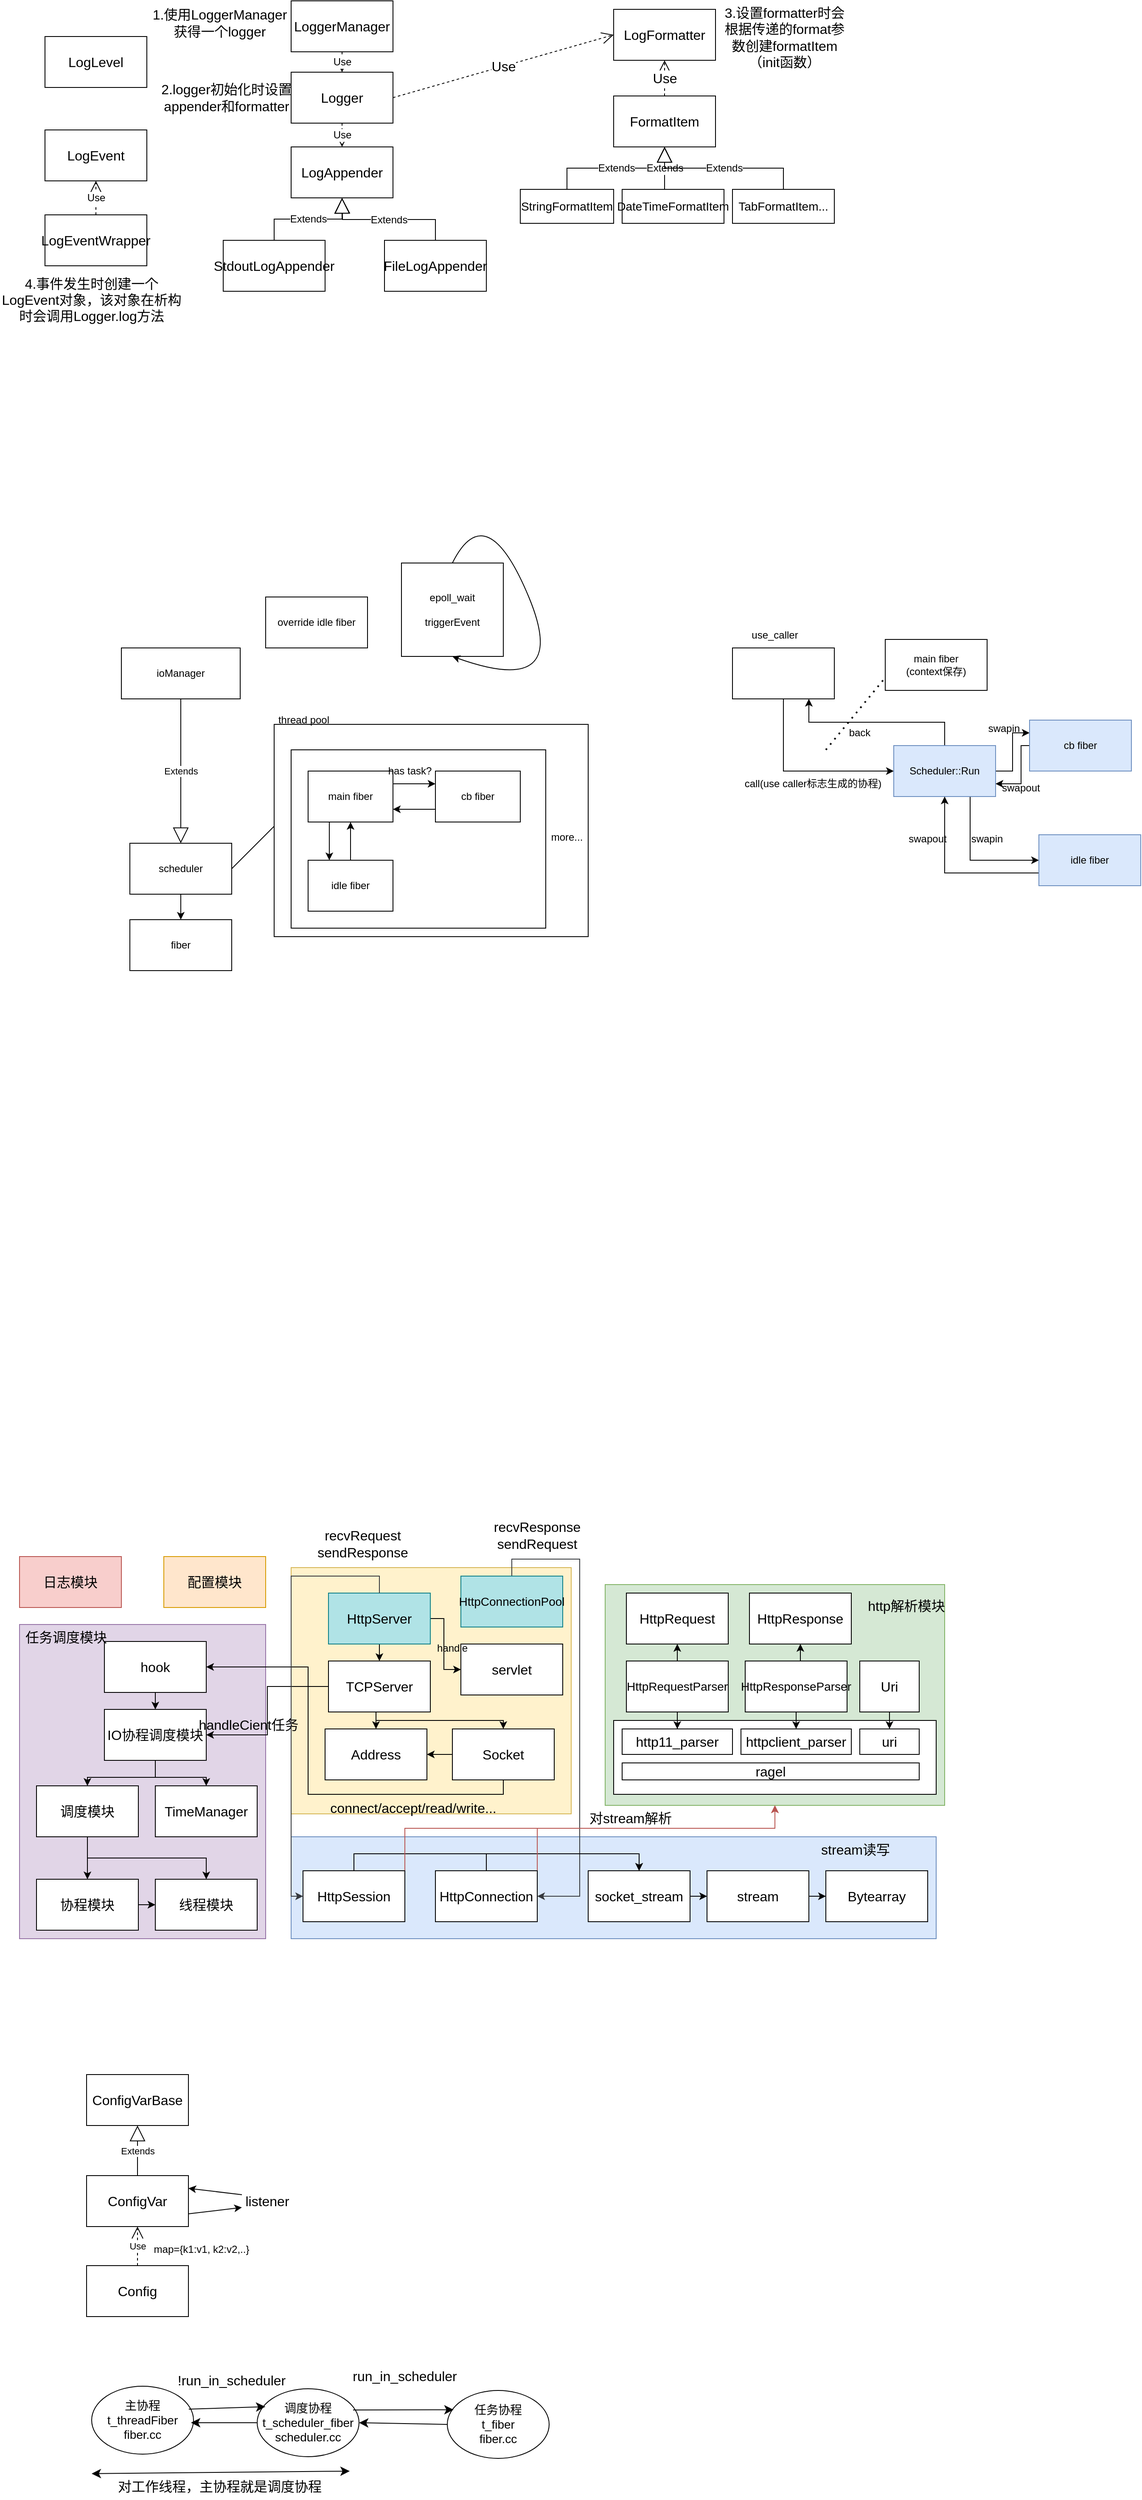 <mxfile version="24.2.2" type="github">
  <diagram name="第 1 页" id="zA73b5mzPIkbRHoxlWGf">
    <mxGraphModel dx="910" dy="540" grid="0" gridSize="10" guides="1" tooltips="1" connect="1" arrows="1" fold="1" page="1" pageScale="1" pageWidth="827" pageHeight="1169" math="0" shadow="0">
      <root>
        <mxCell id="0" />
        <mxCell id="1" parent="0" />
        <mxCell id="irQvSY6BKy0pe55uh85c-87" value="" style="rounded=0;whiteSpace=wrap;html=1;fillColor=#fff2cc;strokeColor=#d6b656;" parent="1" vertex="1">
          <mxGeometry x="360" y="1863" width="330" height="290" as="geometry" />
        </mxCell>
        <mxCell id="irQvSY6BKy0pe55uh85c-75" value="" style="rounded=0;whiteSpace=wrap;html=1;fillColor=#dae8fc;strokeColor=#6c8ebf;" parent="1" vertex="1">
          <mxGeometry x="360" y="2180" width="760" height="120" as="geometry" />
        </mxCell>
        <mxCell id="irQvSY6BKy0pe55uh85c-72" value="" style="rounded=0;whiteSpace=wrap;html=1;fillColor=#d5e8d4;strokeColor=#82b366;" parent="1" vertex="1">
          <mxGeometry x="730" y="1883" width="400" height="260" as="geometry" />
        </mxCell>
        <mxCell id="irQvSY6BKy0pe55uh85c-41" value="" style="rounded=0;whiteSpace=wrap;html=1;" parent="1" vertex="1">
          <mxGeometry x="740" y="2043" width="380" height="87" as="geometry" />
        </mxCell>
        <mxCell id="irQvSY6BKy0pe55uh85c-35" value="" style="rounded=0;whiteSpace=wrap;html=1;fillColor=#e1d5e7;strokeColor=#9673a6;" parent="1" vertex="1">
          <mxGeometry x="40" y="1930" width="290" height="370" as="geometry" />
        </mxCell>
        <mxCell id="esbTOw2XiDLr5rkifYrj-1" value="LogLevel" style="rounded=0;whiteSpace=wrap;html=1;fontSize=16;" parent="1" vertex="1">
          <mxGeometry x="70" y="60" width="120" height="60" as="geometry" />
        </mxCell>
        <mxCell id="esbTOw2XiDLr5rkifYrj-2" value="Logger" style="rounded=0;whiteSpace=wrap;html=1;fontSize=16;" parent="1" vertex="1">
          <mxGeometry x="360" y="102" width="120" height="60" as="geometry" />
        </mxCell>
        <mxCell id="esbTOw2XiDLr5rkifYrj-3" value="LogEvent" style="rounded=0;whiteSpace=wrap;html=1;fontSize=16;" parent="1" vertex="1">
          <mxGeometry x="70" y="170" width="120" height="60" as="geometry" />
        </mxCell>
        <mxCell id="esbTOw2XiDLr5rkifYrj-4" value="LogEventWrapper" style="rounded=0;whiteSpace=wrap;html=1;fontSize=16;" parent="1" vertex="1">
          <mxGeometry x="70" y="270" width="120" height="60" as="geometry" />
        </mxCell>
        <mxCell id="esbTOw2XiDLr5rkifYrj-5" value="LogFormatter" style="rounded=0;whiteSpace=wrap;html=1;fontSize=16;" parent="1" vertex="1">
          <mxGeometry x="740" y="28" width="120" height="60" as="geometry" />
        </mxCell>
        <mxCell id="esbTOw2XiDLr5rkifYrj-6" value="FormatItem" style="rounded=0;whiteSpace=wrap;html=1;fontSize=16;" parent="1" vertex="1">
          <mxGeometry x="740" y="130" width="120" height="60" as="geometry" />
        </mxCell>
        <mxCell id="esbTOw2XiDLr5rkifYrj-7" value="LogAppender" style="rounded=0;whiteSpace=wrap;html=1;fontSize=16;" parent="1" vertex="1">
          <mxGeometry x="360" y="190" width="120" height="60" as="geometry" />
        </mxCell>
        <mxCell id="esbTOw2XiDLr5rkifYrj-8" value="StdoutLogAppender" style="rounded=0;whiteSpace=wrap;html=1;fontSize=16;" parent="1" vertex="1">
          <mxGeometry x="280" y="300" width="120" height="60" as="geometry" />
        </mxCell>
        <mxCell id="esbTOw2XiDLr5rkifYrj-9" value="FileLogAppender" style="rounded=0;whiteSpace=wrap;html=1;fontSize=16;" parent="1" vertex="1">
          <mxGeometry x="470" y="300" width="120" height="60" as="geometry" />
        </mxCell>
        <mxCell id="esbTOw2XiDLr5rkifYrj-11" value="Extends" style="endArrow=block;endSize=16;endFill=0;html=1;rounded=0;entryX=0.5;entryY=1;entryDx=0;entryDy=0;exitX=0.5;exitY=0;exitDx=0;exitDy=0;edgeStyle=orthogonalEdgeStyle;fontSize=12;" parent="1" source="esbTOw2XiDLr5rkifYrj-8" target="esbTOw2XiDLr5rkifYrj-7" edge="1">
          <mxGeometry width="160" relative="1" as="geometry">
            <mxPoint x="300" y="540" as="sourcePoint" />
            <mxPoint x="460" y="540" as="targetPoint" />
          </mxGeometry>
        </mxCell>
        <mxCell id="esbTOw2XiDLr5rkifYrj-13" value="Extends" style="endArrow=block;endSize=16;endFill=0;html=1;rounded=0;exitX=0.5;exitY=0;exitDx=0;exitDy=0;edgeStyle=orthogonalEdgeStyle;fontSize=12;" parent="1" source="esbTOw2XiDLr5rkifYrj-9" edge="1">
          <mxGeometry width="160" relative="1" as="geometry">
            <mxPoint x="370" y="410" as="sourcePoint" />
            <mxPoint x="420" y="250" as="targetPoint" />
          </mxGeometry>
        </mxCell>
        <mxCell id="esbTOw2XiDLr5rkifYrj-14" value="LoggerManager" style="rounded=0;whiteSpace=wrap;html=1;fontSize=16;" parent="1" vertex="1">
          <mxGeometry x="360" y="18" width="120" height="60" as="geometry" />
        </mxCell>
        <mxCell id="esbTOw2XiDLr5rkifYrj-15" value="Use" style="endArrow=open;endSize=12;dashed=1;html=1;rounded=0;entryX=0.5;entryY=0;entryDx=0;entryDy=0;exitX=0.5;exitY=1;exitDx=0;exitDy=0;fontSize=12;" parent="1" source="esbTOw2XiDLr5rkifYrj-14" target="esbTOw2XiDLr5rkifYrj-2" edge="1">
          <mxGeometry width="160" relative="1" as="geometry">
            <mxPoint x="390" y="242" as="sourcePoint" />
            <mxPoint x="550" y="242" as="targetPoint" />
          </mxGeometry>
        </mxCell>
        <mxCell id="esbTOw2XiDLr5rkifYrj-16" value="Use" style="endArrow=open;endSize=12;dashed=1;html=1;rounded=0;entryX=0.5;entryY=1;entryDx=0;entryDy=0;exitX=0.5;exitY=0;exitDx=0;exitDy=0;fontSize=12;" parent="1" source="esbTOw2XiDLr5rkifYrj-4" target="esbTOw2XiDLr5rkifYrj-3" edge="1">
          <mxGeometry width="160" relative="1" as="geometry">
            <mxPoint x="230" y="270" as="sourcePoint" />
            <mxPoint x="230" y="230" as="targetPoint" />
          </mxGeometry>
        </mxCell>
        <mxCell id="esbTOw2XiDLr5rkifYrj-18" value="Use" style="endArrow=open;endSize=12;dashed=1;html=1;rounded=0;entryX=0.5;entryY=1;entryDx=0;entryDy=0;exitX=0.5;exitY=0;exitDx=0;exitDy=0;fontSize=16;" parent="1" source="esbTOw2XiDLr5rkifYrj-6" target="esbTOw2XiDLr5rkifYrj-5" edge="1">
          <mxGeometry width="160" relative="1" as="geometry">
            <mxPoint x="900" y="120" as="sourcePoint" />
            <mxPoint x="1060" y="120" as="targetPoint" />
          </mxGeometry>
        </mxCell>
        <mxCell id="esbTOw2XiDLr5rkifYrj-19" value="StringFormatItem" style="rounded=0;whiteSpace=wrap;html=1;fontSize=14;" parent="1" vertex="1">
          <mxGeometry x="630" y="240" width="110" height="40" as="geometry" />
        </mxCell>
        <mxCell id="esbTOw2XiDLr5rkifYrj-20" value="DateTimeFormatItem" style="rounded=0;whiteSpace=wrap;html=1;fontSize=14;" parent="1" vertex="1">
          <mxGeometry x="750" y="240" width="120" height="40" as="geometry" />
        </mxCell>
        <mxCell id="esbTOw2XiDLr5rkifYrj-21" value="TabFormatItem..." style="rounded=0;whiteSpace=wrap;html=1;fontSize=14;" parent="1" vertex="1">
          <mxGeometry x="880" y="240" width="120" height="40" as="geometry" />
        </mxCell>
        <mxCell id="esbTOw2XiDLr5rkifYrj-22" value="Extends" style="endArrow=block;endSize=16;endFill=0;html=1;rounded=0;entryX=0.5;entryY=1;entryDx=0;entryDy=0;exitX=0.5;exitY=0;exitDx=0;exitDy=0;edgeStyle=orthogonalEdgeStyle;fontSize=12;" parent="1" source="esbTOw2XiDLr5rkifYrj-19" target="esbTOw2XiDLr5rkifYrj-6" edge="1">
          <mxGeometry width="160" relative="1" as="geometry">
            <mxPoint x="710" y="330" as="sourcePoint" />
            <mxPoint x="870" y="330" as="targetPoint" />
          </mxGeometry>
        </mxCell>
        <mxCell id="esbTOw2XiDLr5rkifYrj-23" value="Extends" style="endArrow=block;endSize=16;endFill=0;html=1;rounded=0;entryX=0.5;entryY=1;entryDx=0;entryDy=0;fontSize=12;" parent="1" target="esbTOw2XiDLr5rkifYrj-6" edge="1">
          <mxGeometry width="160" relative="1" as="geometry">
            <mxPoint x="800" y="240" as="sourcePoint" />
            <mxPoint x="870" y="340" as="targetPoint" />
          </mxGeometry>
        </mxCell>
        <mxCell id="esbTOw2XiDLr5rkifYrj-24" value="Extends" style="endArrow=block;endSize=16;endFill=0;html=1;rounded=0;entryX=0.5;entryY=1;entryDx=0;entryDy=0;exitX=0.5;exitY=0;exitDx=0;exitDy=0;edgeStyle=orthogonalEdgeStyle;fontSize=12;" parent="1" source="esbTOw2XiDLr5rkifYrj-21" target="esbTOw2XiDLr5rkifYrj-6" edge="1">
          <mxGeometry width="160" relative="1" as="geometry">
            <mxPoint x="870" y="480" as="sourcePoint" />
            <mxPoint x="960" y="340" as="targetPoint" />
          </mxGeometry>
        </mxCell>
        <mxCell id="esbTOw2XiDLr5rkifYrj-27" value="Use" style="endArrow=open;endSize=12;dashed=1;html=1;rounded=0;exitX=1;exitY=0.5;exitDx=0;exitDy=0;entryX=0;entryY=0.5;entryDx=0;entryDy=0;fontSize=16;" parent="1" source="esbTOw2XiDLr5rkifYrj-2" target="esbTOw2XiDLr5rkifYrj-5" edge="1">
          <mxGeometry width="160" relative="1" as="geometry">
            <mxPoint x="530" y="80" as="sourcePoint" />
            <mxPoint x="690" y="80" as="targetPoint" />
          </mxGeometry>
        </mxCell>
        <mxCell id="esbTOw2XiDLr5rkifYrj-28" value="Use" style="endArrow=open;endSize=12;dashed=1;html=1;rounded=0;exitX=0.5;exitY=1;exitDx=0;exitDy=0;fontSize=12;" parent="1" source="esbTOw2XiDLr5rkifYrj-2" target="esbTOw2XiDLr5rkifYrj-7" edge="1">
          <mxGeometry width="160" relative="1" as="geometry">
            <mxPoint x="500" y="190" as="sourcePoint" />
            <mxPoint x="660" y="190" as="targetPoint" />
          </mxGeometry>
        </mxCell>
        <mxCell id="esbTOw2XiDLr5rkifYrj-29" value="1.使用LoggerManager获得一个logger" style="text;html=1;align=center;verticalAlign=middle;whiteSpace=wrap;rounded=0;fontSize=16;" parent="1" vertex="1">
          <mxGeometry x="190" y="28" width="172" height="32" as="geometry" />
        </mxCell>
        <mxCell id="esbTOw2XiDLr5rkifYrj-30" value="2.logger初始化时设置appender和formatter" style="text;html=1;align=center;verticalAlign=middle;whiteSpace=wrap;rounded=0;fontSize=16;" parent="1" vertex="1">
          <mxGeometry x="198" y="117" width="172" height="30" as="geometry" />
        </mxCell>
        <mxCell id="esbTOw2XiDLr5rkifYrj-31" value="3.设置formatter时会根据传递的format参数创建formatItem（init函数）" style="text;html=1;align=center;verticalAlign=middle;whiteSpace=wrap;rounded=0;fontSize=16;" parent="1" vertex="1">
          <mxGeometry x="868" y="46" width="147" height="30" as="geometry" />
        </mxCell>
        <mxCell id="esbTOw2XiDLr5rkifYrj-32" value="4.事件发生时创建一个LogEvent对象，该对象在析构时会调用Logger.log方法" style="text;html=1;align=center;verticalAlign=middle;whiteSpace=wrap;rounded=0;fontSize=16;" parent="1" vertex="1">
          <mxGeometry x="17" y="355" width="216" height="30" as="geometry" />
        </mxCell>
        <mxCell id="1GDPATR4PfV0PG4cupTq-1" value="fiber" style="rounded=0;whiteSpace=wrap;html=1;" parent="1" vertex="1">
          <mxGeometry x="170" y="1100" width="120" height="60" as="geometry" />
        </mxCell>
        <mxCell id="1GDPATR4PfV0PG4cupTq-4" style="edgeStyle=orthogonalEdgeStyle;rounded=0;orthogonalLoop=1;jettySize=auto;html=1;exitX=0.5;exitY=1;exitDx=0;exitDy=0;entryX=0.5;entryY=0;entryDx=0;entryDy=0;" parent="1" source="1GDPATR4PfV0PG4cupTq-2" target="1GDPATR4PfV0PG4cupTq-1" edge="1">
          <mxGeometry relative="1" as="geometry" />
        </mxCell>
        <mxCell id="1GDPATR4PfV0PG4cupTq-2" value="scheduler" style="rounded=0;whiteSpace=wrap;html=1;" parent="1" vertex="1">
          <mxGeometry x="170" y="1010" width="120" height="60" as="geometry" />
        </mxCell>
        <mxCell id="1GDPATR4PfV0PG4cupTq-3" value="" style="endArrow=none;html=1;rounded=0;" parent="1" edge="1">
          <mxGeometry width="50" height="50" relative="1" as="geometry">
            <mxPoint x="290" y="1040" as="sourcePoint" />
            <mxPoint x="340" y="990" as="targetPoint" />
          </mxGeometry>
        </mxCell>
        <mxCell id="1GDPATR4PfV0PG4cupTq-5" value="" style="rounded=0;whiteSpace=wrap;html=1;" parent="1" vertex="1">
          <mxGeometry x="340" y="870" width="370" height="250" as="geometry" />
        </mxCell>
        <mxCell id="1GDPATR4PfV0PG4cupTq-6" value="" style="rounded=0;whiteSpace=wrap;html=1;" parent="1" vertex="1">
          <mxGeometry x="360" y="900" width="300" height="210" as="geometry" />
        </mxCell>
        <mxCell id="1GDPATR4PfV0PG4cupTq-7" value="more..." style="text;html=1;align=center;verticalAlign=middle;whiteSpace=wrap;rounded=0;" parent="1" vertex="1">
          <mxGeometry x="655" y="987.5" width="60" height="30" as="geometry" />
        </mxCell>
        <mxCell id="1GDPATR4PfV0PG4cupTq-8" value="thread pool" style="text;html=1;align=center;verticalAlign=middle;whiteSpace=wrap;rounded=0;" parent="1" vertex="1">
          <mxGeometry x="330" y="850" width="90" height="30" as="geometry" />
        </mxCell>
        <mxCell id="1GDPATR4PfV0PG4cupTq-12" style="edgeStyle=orthogonalEdgeStyle;rounded=0;orthogonalLoop=1;jettySize=auto;html=1;exitX=1;exitY=0.25;exitDx=0;exitDy=0;entryX=0;entryY=0.25;entryDx=0;entryDy=0;" parent="1" source="1GDPATR4PfV0PG4cupTq-9" target="1GDPATR4PfV0PG4cupTq-11" edge="1">
          <mxGeometry relative="1" as="geometry" />
        </mxCell>
        <mxCell id="1GDPATR4PfV0PG4cupTq-14" style="edgeStyle=orthogonalEdgeStyle;rounded=0;orthogonalLoop=1;jettySize=auto;html=1;exitX=0.25;exitY=1;exitDx=0;exitDy=0;entryX=0.25;entryY=0;entryDx=0;entryDy=0;" parent="1" source="1GDPATR4PfV0PG4cupTq-9" target="1GDPATR4PfV0PG4cupTq-10" edge="1">
          <mxGeometry relative="1" as="geometry" />
        </mxCell>
        <mxCell id="1GDPATR4PfV0PG4cupTq-9" value="main fiber" style="rounded=0;whiteSpace=wrap;html=1;" parent="1" vertex="1">
          <mxGeometry x="380" y="925" width="100" height="60" as="geometry" />
        </mxCell>
        <mxCell id="1GDPATR4PfV0PG4cupTq-15" style="edgeStyle=orthogonalEdgeStyle;rounded=0;orthogonalLoop=1;jettySize=auto;html=1;exitX=0.5;exitY=0;exitDx=0;exitDy=0;entryX=0.5;entryY=1;entryDx=0;entryDy=0;" parent="1" source="1GDPATR4PfV0PG4cupTq-10" target="1GDPATR4PfV0PG4cupTq-9" edge="1">
          <mxGeometry relative="1" as="geometry" />
        </mxCell>
        <mxCell id="1GDPATR4PfV0PG4cupTq-10" value="idle fiber" style="rounded=0;whiteSpace=wrap;html=1;" parent="1" vertex="1">
          <mxGeometry x="380" y="1030" width="100" height="60" as="geometry" />
        </mxCell>
        <mxCell id="1GDPATR4PfV0PG4cupTq-13" style="edgeStyle=orthogonalEdgeStyle;rounded=0;orthogonalLoop=1;jettySize=auto;html=1;exitX=0;exitY=0.75;exitDx=0;exitDy=0;entryX=1;entryY=0.75;entryDx=0;entryDy=0;" parent="1" source="1GDPATR4PfV0PG4cupTq-11" target="1GDPATR4PfV0PG4cupTq-9" edge="1">
          <mxGeometry relative="1" as="geometry" />
        </mxCell>
        <mxCell id="1GDPATR4PfV0PG4cupTq-11" value="cb fiber" style="rounded=0;whiteSpace=wrap;html=1;" parent="1" vertex="1">
          <mxGeometry x="530" y="925" width="100" height="60" as="geometry" />
        </mxCell>
        <mxCell id="1GDPATR4PfV0PG4cupTq-16" value="has task?" style="text;html=1;align=center;verticalAlign=middle;whiteSpace=wrap;rounded=0;" parent="1" vertex="1">
          <mxGeometry x="470" y="910" width="60" height="30" as="geometry" />
        </mxCell>
        <mxCell id="1GDPATR4PfV0PG4cupTq-17" value="override idle fiber" style="rounded=0;whiteSpace=wrap;html=1;" parent="1" vertex="1">
          <mxGeometry x="330" y="720" width="120" height="60" as="geometry" />
        </mxCell>
        <mxCell id="1GDPATR4PfV0PG4cupTq-18" value="ioManager" style="rounded=0;whiteSpace=wrap;html=1;" parent="1" vertex="1">
          <mxGeometry x="160" y="780" width="140" height="60" as="geometry" />
        </mxCell>
        <mxCell id="1GDPATR4PfV0PG4cupTq-19" value="Extends" style="endArrow=block;endSize=16;endFill=0;html=1;rounded=0;entryX=0.5;entryY=0;entryDx=0;entryDy=0;exitX=0.5;exitY=1;exitDx=0;exitDy=0;" parent="1" source="1GDPATR4PfV0PG4cupTq-18" target="1GDPATR4PfV0PG4cupTq-2" edge="1">
          <mxGeometry width="160" relative="1" as="geometry">
            <mxPoint x="160" y="920" as="sourcePoint" />
            <mxPoint x="320" y="920" as="targetPoint" />
          </mxGeometry>
        </mxCell>
        <mxCell id="1GDPATR4PfV0PG4cupTq-20" value="epoll_wait&lt;div&gt;&lt;br&gt;&lt;div&gt;triggerEvent&lt;/div&gt;&lt;/div&gt;" style="rounded=0;whiteSpace=wrap;html=1;" parent="1" vertex="1">
          <mxGeometry x="490" y="680" width="120" height="110" as="geometry" />
        </mxCell>
        <mxCell id="1GDPATR4PfV0PG4cupTq-21" value="" style="curved=1;endArrow=classic;html=1;rounded=0;exitX=0.5;exitY=0;exitDx=0;exitDy=0;entryX=0.5;entryY=1;entryDx=0;entryDy=0;" parent="1" source="1GDPATR4PfV0PG4cupTq-20" target="1GDPATR4PfV0PG4cupTq-20" edge="1">
          <mxGeometry width="50" height="50" relative="1" as="geometry">
            <mxPoint x="610" y="660" as="sourcePoint" />
            <mxPoint x="660" y="610" as="targetPoint" />
            <Array as="points">
              <mxPoint x="590" y="600" />
              <mxPoint x="690" y="840" />
            </Array>
          </mxGeometry>
        </mxCell>
        <mxCell id="1GDPATR4PfV0PG4cupTq-32" style="edgeStyle=orthogonalEdgeStyle;rounded=0;orthogonalLoop=1;jettySize=auto;html=1;exitX=0.5;exitY=1;exitDx=0;exitDy=0;entryX=0;entryY=0.5;entryDx=0;entryDy=0;" parent="1" source="1GDPATR4PfV0PG4cupTq-22" target="1GDPATR4PfV0PG4cupTq-25" edge="1">
          <mxGeometry relative="1" as="geometry" />
        </mxCell>
        <mxCell id="1GDPATR4PfV0PG4cupTq-22" value="" style="rounded=0;whiteSpace=wrap;html=1;" parent="1" vertex="1">
          <mxGeometry x="880" y="780" width="120" height="60" as="geometry" />
        </mxCell>
        <mxCell id="1GDPATR4PfV0PG4cupTq-23" value="use_caller" style="text;html=1;align=center;verticalAlign=middle;whiteSpace=wrap;rounded=0;" parent="1" vertex="1">
          <mxGeometry x="900" y="750" width="60" height="30" as="geometry" />
        </mxCell>
        <mxCell id="1GDPATR4PfV0PG4cupTq-33" style="edgeStyle=orthogonalEdgeStyle;rounded=0;orthogonalLoop=1;jettySize=auto;html=1;exitX=0.5;exitY=0;exitDx=0;exitDy=0;entryX=0.75;entryY=1;entryDx=0;entryDy=0;" parent="1" source="1GDPATR4PfV0PG4cupTq-25" target="1GDPATR4PfV0PG4cupTq-22" edge="1">
          <mxGeometry relative="1" as="geometry" />
        </mxCell>
        <mxCell id="1GDPATR4PfV0PG4cupTq-36" style="edgeStyle=orthogonalEdgeStyle;rounded=0;orthogonalLoop=1;jettySize=auto;html=1;exitX=1;exitY=0.5;exitDx=0;exitDy=0;entryX=0;entryY=0.25;entryDx=0;entryDy=0;" parent="1" source="1GDPATR4PfV0PG4cupTq-25" target="1GDPATR4PfV0PG4cupTq-27" edge="1">
          <mxGeometry relative="1" as="geometry" />
        </mxCell>
        <mxCell id="1GDPATR4PfV0PG4cupTq-40" style="edgeStyle=orthogonalEdgeStyle;rounded=0;orthogonalLoop=1;jettySize=auto;html=1;exitX=0.75;exitY=1;exitDx=0;exitDy=0;entryX=0;entryY=0.5;entryDx=0;entryDy=0;" parent="1" source="1GDPATR4PfV0PG4cupTq-25" target="1GDPATR4PfV0PG4cupTq-26" edge="1">
          <mxGeometry relative="1" as="geometry" />
        </mxCell>
        <mxCell id="1GDPATR4PfV0PG4cupTq-25" value="Scheduler::Run" style="rounded=0;whiteSpace=wrap;html=1;fillColor=#dae8fc;strokeColor=#6c8ebf;" parent="1" vertex="1">
          <mxGeometry x="1070" y="895" width="120" height="60" as="geometry" />
        </mxCell>
        <mxCell id="1GDPATR4PfV0PG4cupTq-41" style="edgeStyle=orthogonalEdgeStyle;rounded=0;orthogonalLoop=1;jettySize=auto;html=1;exitX=0;exitY=0.75;exitDx=0;exitDy=0;entryX=0.5;entryY=1;entryDx=0;entryDy=0;" parent="1" source="1GDPATR4PfV0PG4cupTq-26" target="1GDPATR4PfV0PG4cupTq-25" edge="1">
          <mxGeometry relative="1" as="geometry" />
        </mxCell>
        <mxCell id="1GDPATR4PfV0PG4cupTq-26" value="idle fiber" style="rounded=0;whiteSpace=wrap;html=1;fillColor=#dae8fc;strokeColor=#6c8ebf;" parent="1" vertex="1">
          <mxGeometry x="1241" y="1000" width="120" height="60" as="geometry" />
        </mxCell>
        <mxCell id="1GDPATR4PfV0PG4cupTq-37" style="edgeStyle=orthogonalEdgeStyle;rounded=0;orthogonalLoop=1;jettySize=auto;html=1;exitX=0;exitY=0.5;exitDx=0;exitDy=0;entryX=1;entryY=0.75;entryDx=0;entryDy=0;" parent="1" source="1GDPATR4PfV0PG4cupTq-27" target="1GDPATR4PfV0PG4cupTq-25" edge="1">
          <mxGeometry relative="1" as="geometry">
            <Array as="points">
              <mxPoint x="1220" y="895" />
              <mxPoint x="1220" y="940" />
            </Array>
          </mxGeometry>
        </mxCell>
        <mxCell id="1GDPATR4PfV0PG4cupTq-27" value="cb fiber" style="rounded=0;whiteSpace=wrap;html=1;fillColor=#dae8fc;strokeColor=#6c8ebf;" parent="1" vertex="1">
          <mxGeometry x="1230" y="865" width="120" height="60" as="geometry" />
        </mxCell>
        <mxCell id="1GDPATR4PfV0PG4cupTq-34" value="call(use caller标志生成的协程)" style="text;html=1;align=center;verticalAlign=middle;whiteSpace=wrap;rounded=0;" parent="1" vertex="1">
          <mxGeometry x="890" y="925" width="170" height="30" as="geometry" />
        </mxCell>
        <mxCell id="1GDPATR4PfV0PG4cupTq-35" value="back" style="text;html=1;align=center;verticalAlign=middle;whiteSpace=wrap;rounded=0;" parent="1" vertex="1">
          <mxGeometry x="1000" y="865" width="60" height="30" as="geometry" />
        </mxCell>
        <mxCell id="1GDPATR4PfV0PG4cupTq-38" value="swapin" style="text;html=1;align=center;verticalAlign=middle;whiteSpace=wrap;rounded=0;" parent="1" vertex="1">
          <mxGeometry x="1170" y="860" width="60" height="30" as="geometry" />
        </mxCell>
        <mxCell id="1GDPATR4PfV0PG4cupTq-39" value="swapout" style="text;html=1;align=center;verticalAlign=middle;whiteSpace=wrap;rounded=0;" parent="1" vertex="1">
          <mxGeometry x="1190" y="930" width="60" height="30" as="geometry" />
        </mxCell>
        <mxCell id="1GDPATR4PfV0PG4cupTq-42" value="swapin" style="text;html=1;align=center;verticalAlign=middle;whiteSpace=wrap;rounded=0;" parent="1" vertex="1">
          <mxGeometry x="1150" y="990" width="60" height="30" as="geometry" />
        </mxCell>
        <mxCell id="1GDPATR4PfV0PG4cupTq-43" value="swapout" style="text;html=1;align=center;verticalAlign=middle;whiteSpace=wrap;rounded=0;" parent="1" vertex="1">
          <mxGeometry x="1080" y="990" width="60" height="30" as="geometry" />
        </mxCell>
        <mxCell id="1GDPATR4PfV0PG4cupTq-48" value="main fiber&lt;div&gt;(context保存)&lt;/div&gt;" style="rounded=0;whiteSpace=wrap;html=1;" parent="1" vertex="1">
          <mxGeometry x="1060" y="770" width="120" height="60" as="geometry" />
        </mxCell>
        <mxCell id="1GDPATR4PfV0PG4cupTq-49" value="" style="endArrow=none;dashed=1;html=1;dashPattern=1 3;strokeWidth=2;rounded=0;entryX=0;entryY=0.75;entryDx=0;entryDy=0;" parent="1" target="1GDPATR4PfV0PG4cupTq-48" edge="1">
          <mxGeometry width="50" height="50" relative="1" as="geometry">
            <mxPoint x="990" y="900" as="sourcePoint" />
            <mxPoint x="1040" y="850" as="targetPoint" />
          </mxGeometry>
        </mxCell>
        <mxCell id="irQvSY6BKy0pe55uh85c-1" value="日志模块" style="rounded=0;whiteSpace=wrap;html=1;fillColor=#f8cecc;strokeColor=#b85450;fontSize=16;" parent="1" vertex="1">
          <mxGeometry x="40" y="1850" width="120" height="60" as="geometry" />
        </mxCell>
        <mxCell id="irQvSY6BKy0pe55uh85c-2" value="配置模块" style="rounded=0;whiteSpace=wrap;html=1;fillColor=#ffe6cc;strokeColor=#d79b00;fontSize=16;" parent="1" vertex="1">
          <mxGeometry x="210" y="1850" width="120" height="60" as="geometry" />
        </mxCell>
        <mxCell id="irQvSY6BKy0pe55uh85c-3" value="线程模块" style="rounded=0;whiteSpace=wrap;html=1;fontSize=16;" parent="1" vertex="1">
          <mxGeometry x="200" y="2230" width="120" height="60" as="geometry" />
        </mxCell>
        <mxCell id="irQvSY6BKy0pe55uh85c-28" style="edgeStyle=orthogonalEdgeStyle;rounded=0;orthogonalLoop=1;jettySize=auto;html=1;exitX=1;exitY=0.5;exitDx=0;exitDy=0;entryX=0;entryY=0.5;entryDx=0;entryDy=0;" parent="1" source="irQvSY6BKy0pe55uh85c-4" target="irQvSY6BKy0pe55uh85c-3" edge="1">
          <mxGeometry relative="1" as="geometry" />
        </mxCell>
        <mxCell id="irQvSY6BKy0pe55uh85c-4" value="协程模块" style="rounded=0;whiteSpace=wrap;html=1;fontSize=16;" parent="1" vertex="1">
          <mxGeometry x="60" y="2230" width="120" height="60" as="geometry" />
        </mxCell>
        <mxCell id="irQvSY6BKy0pe55uh85c-29" style="edgeStyle=orthogonalEdgeStyle;rounded=0;orthogonalLoop=1;jettySize=auto;html=1;exitX=0.5;exitY=1;exitDx=0;exitDy=0;entryX=0.5;entryY=0;entryDx=0;entryDy=0;" parent="1" source="irQvSY6BKy0pe55uh85c-5" target="irQvSY6BKy0pe55uh85c-4" edge="1">
          <mxGeometry relative="1" as="geometry" />
        </mxCell>
        <mxCell id="irQvSY6BKy0pe55uh85c-31" style="edgeStyle=orthogonalEdgeStyle;rounded=0;orthogonalLoop=1;jettySize=auto;html=1;exitX=0.5;exitY=1;exitDx=0;exitDy=0;entryX=0.5;entryY=0;entryDx=0;entryDy=0;" parent="1" source="irQvSY6BKy0pe55uh85c-5" target="irQvSY6BKy0pe55uh85c-3" edge="1">
          <mxGeometry relative="1" as="geometry" />
        </mxCell>
        <mxCell id="irQvSY6BKy0pe55uh85c-5" value="调度模块" style="rounded=0;whiteSpace=wrap;html=1;fontSize=16;" parent="1" vertex="1">
          <mxGeometry x="60" y="2120" width="120" height="60" as="geometry" />
        </mxCell>
        <mxCell id="irQvSY6BKy0pe55uh85c-32" style="edgeStyle=orthogonalEdgeStyle;rounded=0;orthogonalLoop=1;jettySize=auto;html=1;exitX=0.5;exitY=1;exitDx=0;exitDy=0;entryX=0.5;entryY=0;entryDx=0;entryDy=0;" parent="1" source="irQvSY6BKy0pe55uh85c-6" target="irQvSY6BKy0pe55uh85c-5" edge="1">
          <mxGeometry relative="1" as="geometry" />
        </mxCell>
        <mxCell id="irQvSY6BKy0pe55uh85c-33" style="edgeStyle=orthogonalEdgeStyle;rounded=0;orthogonalLoop=1;jettySize=auto;html=1;exitX=0.5;exitY=1;exitDx=0;exitDy=0;entryX=0.5;entryY=0;entryDx=0;entryDy=0;" parent="1" source="irQvSY6BKy0pe55uh85c-6" target="irQvSY6BKy0pe55uh85c-26" edge="1">
          <mxGeometry relative="1" as="geometry" />
        </mxCell>
        <mxCell id="irQvSY6BKy0pe55uh85c-6" value="IO协程调度模块" style="rounded=0;whiteSpace=wrap;html=1;fontSize=16;" parent="1" vertex="1">
          <mxGeometry x="140" y="2030" width="120" height="60" as="geometry" />
        </mxCell>
        <mxCell id="irQvSY6BKy0pe55uh85c-8" value="Address" style="rounded=0;whiteSpace=wrap;html=1;fontSize=16;" parent="1" vertex="1">
          <mxGeometry x="400" y="2053" width="120" height="60" as="geometry" />
        </mxCell>
        <mxCell id="irQvSY6BKy0pe55uh85c-54" style="edgeStyle=orthogonalEdgeStyle;rounded=0;orthogonalLoop=1;jettySize=auto;html=1;exitX=0;exitY=0.5;exitDx=0;exitDy=0;entryX=1;entryY=0.5;entryDx=0;entryDy=0;" parent="1" source="irQvSY6BKy0pe55uh85c-9" target="irQvSY6BKy0pe55uh85c-8" edge="1">
          <mxGeometry relative="1" as="geometry" />
        </mxCell>
        <mxCell id="irQvSY6BKy0pe55uh85c-59" style="edgeStyle=orthogonalEdgeStyle;rounded=0;orthogonalLoop=1;jettySize=auto;html=1;exitX=0.5;exitY=1;exitDx=0;exitDy=0;entryX=1;entryY=0.5;entryDx=0;entryDy=0;" parent="1" source="irQvSY6BKy0pe55uh85c-9" target="irQvSY6BKy0pe55uh85c-27" edge="1">
          <mxGeometry relative="1" as="geometry">
            <Array as="points">
              <mxPoint x="610" y="2130" />
              <mxPoint x="380" y="2130" />
              <mxPoint x="380" y="1980" />
            </Array>
          </mxGeometry>
        </mxCell>
        <mxCell id="irQvSY6BKy0pe55uh85c-9" value="Socket" style="rounded=0;whiteSpace=wrap;html=1;fontSize=16;" parent="1" vertex="1">
          <mxGeometry x="550" y="2053" width="120" height="60" as="geometry" />
        </mxCell>
        <mxCell id="irQvSY6BKy0pe55uh85c-53" style="edgeStyle=orthogonalEdgeStyle;rounded=0;orthogonalLoop=1;jettySize=auto;html=1;exitX=0.5;exitY=1;exitDx=0;exitDy=0;entryX=0.5;entryY=0;entryDx=0;entryDy=0;" parent="1" source="irQvSY6BKy0pe55uh85c-10" target="irQvSY6BKy0pe55uh85c-9" edge="1">
          <mxGeometry relative="1" as="geometry">
            <Array as="points">
              <mxPoint x="460" y="2033" />
              <mxPoint x="460" y="2043" />
              <mxPoint x="610" y="2043" />
            </Array>
          </mxGeometry>
        </mxCell>
        <mxCell id="irQvSY6BKy0pe55uh85c-62" style="edgeStyle=orthogonalEdgeStyle;rounded=0;orthogonalLoop=1;jettySize=auto;html=1;exitX=0;exitY=0.5;exitDx=0;exitDy=0;entryX=1;entryY=0.5;entryDx=0;entryDy=0;" parent="1" source="irQvSY6BKy0pe55uh85c-10" target="irQvSY6BKy0pe55uh85c-6" edge="1">
          <mxGeometry relative="1" as="geometry" />
        </mxCell>
        <mxCell id="irQvSY6BKy0pe55uh85c-63" style="edgeStyle=orthogonalEdgeStyle;rounded=0;orthogonalLoop=1;jettySize=auto;html=1;exitX=0.5;exitY=1;exitDx=0;exitDy=0;entryX=0.5;entryY=0;entryDx=0;entryDy=0;" parent="1" source="irQvSY6BKy0pe55uh85c-10" target="irQvSY6BKy0pe55uh85c-8" edge="1">
          <mxGeometry relative="1" as="geometry" />
        </mxCell>
        <mxCell id="irQvSY6BKy0pe55uh85c-10" value="TCPServer" style="rounded=0;whiteSpace=wrap;html=1;fontSize=16;" parent="1" vertex="1">
          <mxGeometry x="404" y="1973" width="120" height="60" as="geometry" />
        </mxCell>
        <mxCell id="irQvSY6BKy0pe55uh85c-55" style="edgeStyle=orthogonalEdgeStyle;rounded=0;orthogonalLoop=1;jettySize=auto;html=1;exitX=0.5;exitY=1;exitDx=0;exitDy=0;entryX=0.5;entryY=0;entryDx=0;entryDy=0;" parent="1" source="irQvSY6BKy0pe55uh85c-11" target="irQvSY6BKy0pe55uh85c-10" edge="1">
          <mxGeometry relative="1" as="geometry" />
        </mxCell>
        <mxCell id="irQvSY6BKy0pe55uh85c-80" style="edgeStyle=orthogonalEdgeStyle;rounded=0;orthogonalLoop=1;jettySize=auto;html=1;exitX=1;exitY=0.5;exitDx=0;exitDy=0;entryX=0;entryY=0.5;entryDx=0;entryDy=0;" parent="1" source="irQvSY6BKy0pe55uh85c-11" target="irQvSY6BKy0pe55uh85c-79" edge="1">
          <mxGeometry relative="1" as="geometry">
            <Array as="points">
              <mxPoint x="540" y="1923" />
              <mxPoint x="540" y="1983" />
            </Array>
          </mxGeometry>
        </mxCell>
        <mxCell id="irQvSY6BKy0pe55uh85c-11" value="HttpServer" style="rounded=0;whiteSpace=wrap;html=1;fillColor=#b0e3e6;strokeColor=#0e8088;fontSize=16;" parent="1" vertex="1">
          <mxGeometry x="404" y="1893" width="120" height="60" as="geometry" />
        </mxCell>
        <mxCell id="irQvSY6BKy0pe55uh85c-60" style="edgeStyle=orthogonalEdgeStyle;rounded=0;orthogonalLoop=1;jettySize=auto;html=1;exitX=0.5;exitY=0;exitDx=0;exitDy=0;entryX=0.5;entryY=0;entryDx=0;entryDy=0;" parent="1" source="irQvSY6BKy0pe55uh85c-14" target="irQvSY6BKy0pe55uh85c-21" edge="1">
          <mxGeometry relative="1" as="geometry" />
        </mxCell>
        <mxCell id="irQvSY6BKy0pe55uh85c-92" style="edgeStyle=orthogonalEdgeStyle;rounded=0;orthogonalLoop=1;jettySize=auto;html=1;exitX=1;exitY=0.5;exitDx=0;exitDy=0;entryX=0.5;entryY=1;entryDx=0;entryDy=0;fillColor=#f8cecc;strokeColor=#b85450;" parent="1" source="irQvSY6BKy0pe55uh85c-14" target="irQvSY6BKy0pe55uh85c-72" edge="1">
          <mxGeometry relative="1" as="geometry">
            <Array as="points">
              <mxPoint x="494" y="2170" />
              <mxPoint x="930" y="2170" />
            </Array>
          </mxGeometry>
        </mxCell>
        <mxCell id="irQvSY6BKy0pe55uh85c-14" value="HttpSession" style="rounded=0;whiteSpace=wrap;html=1;fontSize=16;" parent="1" vertex="1">
          <mxGeometry x="374" y="2220" width="120" height="60" as="geometry" />
        </mxCell>
        <mxCell id="irQvSY6BKy0pe55uh85c-95" style="edgeStyle=orthogonalEdgeStyle;rounded=0;orthogonalLoop=1;jettySize=auto;html=1;exitX=0.5;exitY=0;exitDx=0;exitDy=0;entryX=1;entryY=0.5;entryDx=0;entryDy=0;fillColor=#ffff88;strokeColor=#36393d;" parent="1" source="irQvSY6BKy0pe55uh85c-15" target="irQvSY6BKy0pe55uh85c-16" edge="1">
          <mxGeometry relative="1" as="geometry">
            <Array as="points">
              <mxPoint x="620" y="1853" />
              <mxPoint x="700" y="1853" />
              <mxPoint x="700" y="2250" />
            </Array>
          </mxGeometry>
        </mxCell>
        <mxCell id="irQvSY6BKy0pe55uh85c-15" value="HttpConnectionPool" style="rounded=0;whiteSpace=wrap;html=1;fillColor=#b0e3e6;strokeColor=#0e8088;fontSize=14;" parent="1" vertex="1">
          <mxGeometry x="560" y="1873" width="120" height="60" as="geometry" />
        </mxCell>
        <mxCell id="irQvSY6BKy0pe55uh85c-90" style="edgeStyle=orthogonalEdgeStyle;rounded=0;orthogonalLoop=1;jettySize=auto;html=1;exitX=0.5;exitY=0;exitDx=0;exitDy=0;entryX=0.5;entryY=0;entryDx=0;entryDy=0;" parent="1" source="irQvSY6BKy0pe55uh85c-16" target="irQvSY6BKy0pe55uh85c-21" edge="1">
          <mxGeometry relative="1" as="geometry" />
        </mxCell>
        <mxCell id="irQvSY6BKy0pe55uh85c-91" style="edgeStyle=orthogonalEdgeStyle;rounded=0;orthogonalLoop=1;jettySize=auto;html=1;exitX=1;exitY=0.5;exitDx=0;exitDy=0;entryX=0.5;entryY=1;entryDx=0;entryDy=0;fillColor=#f8cecc;strokeColor=#b85450;" parent="1" source="irQvSY6BKy0pe55uh85c-16" target="irQvSY6BKy0pe55uh85c-72" edge="1">
          <mxGeometry relative="1" as="geometry">
            <Array as="points">
              <mxPoint x="650" y="2170" />
              <mxPoint x="930" y="2170" />
            </Array>
          </mxGeometry>
        </mxCell>
        <mxCell id="irQvSY6BKy0pe55uh85c-16" value="HttpConnection" style="rounded=0;whiteSpace=wrap;html=1;fontSize=16;" parent="1" vertex="1">
          <mxGeometry x="530" y="2220" width="120" height="60" as="geometry" />
        </mxCell>
        <mxCell id="irQvSY6BKy0pe55uh85c-42" style="edgeStyle=orthogonalEdgeStyle;rounded=0;orthogonalLoop=1;jettySize=auto;html=1;exitX=0.5;exitY=1;exitDx=0;exitDy=0;" parent="1" source="irQvSY6BKy0pe55uh85c-17" target="irQvSY6BKy0pe55uh85c-39" edge="1">
          <mxGeometry relative="1" as="geometry" />
        </mxCell>
        <mxCell id="irQvSY6BKy0pe55uh85c-49" style="edgeStyle=orthogonalEdgeStyle;rounded=0;orthogonalLoop=1;jettySize=auto;html=1;exitX=0.5;exitY=0;exitDx=0;exitDy=0;entryX=0.5;entryY=1;entryDx=0;entryDy=0;" parent="1" source="irQvSY6BKy0pe55uh85c-17" target="irQvSY6BKy0pe55uh85c-19" edge="1">
          <mxGeometry relative="1" as="geometry" />
        </mxCell>
        <mxCell id="irQvSY6BKy0pe55uh85c-17" value="HttpRequestParser" style="rounded=0;whiteSpace=wrap;html=1;fontSize=14;" parent="1" vertex="1">
          <mxGeometry x="755" y="1973" width="120" height="60" as="geometry" />
        </mxCell>
        <mxCell id="irQvSY6BKy0pe55uh85c-43" style="edgeStyle=orthogonalEdgeStyle;rounded=0;orthogonalLoop=1;jettySize=auto;html=1;exitX=0.5;exitY=1;exitDx=0;exitDy=0;entryX=0.5;entryY=0;entryDx=0;entryDy=0;" parent="1" source="irQvSY6BKy0pe55uh85c-18" target="irQvSY6BKy0pe55uh85c-40" edge="1">
          <mxGeometry relative="1" as="geometry" />
        </mxCell>
        <mxCell id="irQvSY6BKy0pe55uh85c-51" style="edgeStyle=orthogonalEdgeStyle;rounded=0;orthogonalLoop=1;jettySize=auto;html=1;exitX=0.5;exitY=0;exitDx=0;exitDy=0;entryX=0.5;entryY=1;entryDx=0;entryDy=0;" parent="1" source="irQvSY6BKy0pe55uh85c-18" target="irQvSY6BKy0pe55uh85c-20" edge="1">
          <mxGeometry relative="1" as="geometry" />
        </mxCell>
        <mxCell id="irQvSY6BKy0pe55uh85c-18" value="HttpResponseParser" style="rounded=0;whiteSpace=wrap;html=1;fontSize=14;" parent="1" vertex="1">
          <mxGeometry x="895" y="1973" width="120" height="60" as="geometry" />
        </mxCell>
        <mxCell id="irQvSY6BKy0pe55uh85c-19" value="HttpRequest" style="rounded=0;whiteSpace=wrap;html=1;fontSize=16;" parent="1" vertex="1">
          <mxGeometry x="755" y="1893" width="120" height="60" as="geometry" />
        </mxCell>
        <mxCell id="irQvSY6BKy0pe55uh85c-20" value="HttpResponse" style="rounded=0;whiteSpace=wrap;html=1;fontSize=16;" parent="1" vertex="1">
          <mxGeometry x="900" y="1893" width="120" height="60" as="geometry" />
        </mxCell>
        <mxCell id="irQvSY6BKy0pe55uh85c-57" style="edgeStyle=orthogonalEdgeStyle;rounded=0;orthogonalLoop=1;jettySize=auto;html=1;exitX=1;exitY=0.5;exitDx=0;exitDy=0;entryX=0;entryY=0.5;entryDx=0;entryDy=0;" parent="1" source="irQvSY6BKy0pe55uh85c-21" target="irQvSY6BKy0pe55uh85c-22" edge="1">
          <mxGeometry relative="1" as="geometry" />
        </mxCell>
        <mxCell id="irQvSY6BKy0pe55uh85c-21" value="socket_stream" style="rounded=0;whiteSpace=wrap;html=1;fontSize=16;" parent="1" vertex="1">
          <mxGeometry x="710" y="2220" width="120" height="60" as="geometry" />
        </mxCell>
        <mxCell id="irQvSY6BKy0pe55uh85c-56" style="edgeStyle=orthogonalEdgeStyle;rounded=0;orthogonalLoop=1;jettySize=auto;html=1;exitX=1;exitY=0.5;exitDx=0;exitDy=0;" parent="1" source="irQvSY6BKy0pe55uh85c-22" target="irQvSY6BKy0pe55uh85c-23" edge="1">
          <mxGeometry relative="1" as="geometry" />
        </mxCell>
        <mxCell id="irQvSY6BKy0pe55uh85c-22" value="stream" style="rounded=0;whiteSpace=wrap;html=1;fontSize=16;" parent="1" vertex="1">
          <mxGeometry x="850" y="2220" width="120" height="60" as="geometry" />
        </mxCell>
        <mxCell id="irQvSY6BKy0pe55uh85c-23" value="Bytearray" style="rounded=0;whiteSpace=wrap;html=1;fontSize=16;" parent="1" vertex="1">
          <mxGeometry x="990" y="2220" width="120" height="60" as="geometry" />
        </mxCell>
        <mxCell id="irQvSY6BKy0pe55uh85c-26" value="TimeManager" style="rounded=0;whiteSpace=wrap;html=1;fontSize=16;" parent="1" vertex="1">
          <mxGeometry x="200" y="2120" width="120" height="60" as="geometry" />
        </mxCell>
        <mxCell id="irQvSY6BKy0pe55uh85c-34" style="edgeStyle=orthogonalEdgeStyle;rounded=0;orthogonalLoop=1;jettySize=auto;html=1;exitX=0.5;exitY=1;exitDx=0;exitDy=0;entryX=0.5;entryY=0;entryDx=0;entryDy=0;" parent="1" source="irQvSY6BKy0pe55uh85c-27" target="irQvSY6BKy0pe55uh85c-6" edge="1">
          <mxGeometry relative="1" as="geometry" />
        </mxCell>
        <mxCell id="irQvSY6BKy0pe55uh85c-27" value="hook" style="rounded=0;whiteSpace=wrap;html=1;fontSize=16;" parent="1" vertex="1">
          <mxGeometry x="140" y="1950" width="120" height="60" as="geometry" />
        </mxCell>
        <mxCell id="irQvSY6BKy0pe55uh85c-36" value="任务调度模块" style="text;html=1;align=center;verticalAlign=middle;whiteSpace=wrap;rounded=0;fontSize=16;" parent="1" vertex="1">
          <mxGeometry x="40" y="1930" width="110" height="30" as="geometry" />
        </mxCell>
        <mxCell id="irQvSY6BKy0pe55uh85c-37" value="ragel" style="rounded=0;whiteSpace=wrap;html=1;fontSize=16;" parent="1" vertex="1">
          <mxGeometry x="750" y="2093" width="350" height="20" as="geometry" />
        </mxCell>
        <mxCell id="irQvSY6BKy0pe55uh85c-45" style="edgeStyle=orthogonalEdgeStyle;rounded=0;orthogonalLoop=1;jettySize=auto;html=1;exitX=0.5;exitY=1;exitDx=0;exitDy=0;entryX=0.5;entryY=0;entryDx=0;entryDy=0;" parent="1" source="irQvSY6BKy0pe55uh85c-38" target="irQvSY6BKy0pe55uh85c-44" edge="1">
          <mxGeometry relative="1" as="geometry" />
        </mxCell>
        <mxCell id="irQvSY6BKy0pe55uh85c-38" value="Uri" style="rounded=0;whiteSpace=wrap;html=1;fontSize=16;" parent="1" vertex="1">
          <mxGeometry x="1030" y="1973" width="70" height="60" as="geometry" />
        </mxCell>
        <mxCell id="irQvSY6BKy0pe55uh85c-39" value="http11_parser" style="rounded=0;whiteSpace=wrap;html=1;fontSize=16;" parent="1" vertex="1">
          <mxGeometry x="750" y="2053" width="130" height="30" as="geometry" />
        </mxCell>
        <mxCell id="irQvSY6BKy0pe55uh85c-40" value="httpclient_parser" style="rounded=0;whiteSpace=wrap;html=1;fontSize=16;" parent="1" vertex="1">
          <mxGeometry x="890" y="2053" width="130" height="30" as="geometry" />
        </mxCell>
        <mxCell id="irQvSY6BKy0pe55uh85c-44" value="uri" style="rounded=0;whiteSpace=wrap;html=1;fontSize=16;" parent="1" vertex="1">
          <mxGeometry x="1030" y="2053" width="70" height="30" as="geometry" />
        </mxCell>
        <mxCell id="irQvSY6BKy0pe55uh85c-64" value="&lt;div style=&quot;font-size: 16px;&quot;&gt;handleCient任务&lt;/div&gt;" style="text;html=1;align=center;verticalAlign=middle;whiteSpace=wrap;rounded=0;fontSize=16;" parent="1" vertex="1">
          <mxGeometry x="250" y="2033" width="120" height="30" as="geometry" />
        </mxCell>
        <mxCell id="irQvSY6BKy0pe55uh85c-66" value="connect/accept/read/write..." style="text;html=1;align=center;verticalAlign=middle;whiteSpace=wrap;rounded=0;fontSize=16;" parent="1" vertex="1">
          <mxGeometry x="414" y="2131" width="180" height="30" as="geometry" />
        </mxCell>
        <mxCell id="irQvSY6BKy0pe55uh85c-73" value="http解析模块" style="text;html=1;align=center;verticalAlign=middle;whiteSpace=wrap;rounded=0;fontSize=16;" parent="1" vertex="1">
          <mxGeometry x="1030" y="1893" width="110" height="30" as="geometry" />
        </mxCell>
        <mxCell id="irQvSY6BKy0pe55uh85c-76" value="stream读写" style="text;html=1;align=center;verticalAlign=middle;whiteSpace=wrap;rounded=0;fontSize=16;" parent="1" vertex="1">
          <mxGeometry x="980" y="2180" width="90" height="30" as="geometry" />
        </mxCell>
        <mxCell id="irQvSY6BKy0pe55uh85c-78" value="recvRequest&lt;div style=&quot;font-size: 16px;&quot;&gt;sendResponse&lt;/div&gt;" style="text;html=1;align=center;verticalAlign=middle;whiteSpace=wrap;rounded=0;fontSize=16;" parent="1" vertex="1">
          <mxGeometry x="399" y="1820" width="91" height="30" as="geometry" />
        </mxCell>
        <mxCell id="irQvSY6BKy0pe55uh85c-79" value="servlet" style="rounded=0;whiteSpace=wrap;html=1;fontSize=16;" parent="1" vertex="1">
          <mxGeometry x="560" y="1953" width="120" height="60" as="geometry" />
        </mxCell>
        <mxCell id="irQvSY6BKy0pe55uh85c-81" value="handle" style="text;html=1;align=center;verticalAlign=middle;whiteSpace=wrap;rounded=0;" parent="1" vertex="1">
          <mxGeometry x="520" y="1943" width="60" height="30" as="geometry" />
        </mxCell>
        <mxCell id="irQvSY6BKy0pe55uh85c-83" value="recvResponse&lt;div style=&quot;font-size: 16px;&quot;&gt;sendRequest&lt;/div&gt;" style="text;html=1;align=center;verticalAlign=middle;whiteSpace=wrap;rounded=0;fontSize=16;" parent="1" vertex="1">
          <mxGeometry x="620" y="1810" width="60" height="30" as="geometry" />
        </mxCell>
        <mxCell id="irQvSY6BKy0pe55uh85c-93" value="对stream解析" style="text;html=1;align=center;verticalAlign=middle;whiteSpace=wrap;rounded=0;fontSize=16;" parent="1" vertex="1">
          <mxGeometry x="700" y="2143" width="120" height="30" as="geometry" />
        </mxCell>
        <mxCell id="irQvSY6BKy0pe55uh85c-94" style="edgeStyle=orthogonalEdgeStyle;rounded=0;orthogonalLoop=1;jettySize=auto;html=1;exitX=0.5;exitY=0;exitDx=0;exitDy=0;entryX=0;entryY=0.5;entryDx=0;entryDy=0;fillColor=#ffff88;strokeColor=#36393d;" parent="1" source="irQvSY6BKy0pe55uh85c-11" target="irQvSY6BKy0pe55uh85c-14" edge="1">
          <mxGeometry relative="1" as="geometry">
            <Array as="points">
              <mxPoint x="464" y="1873" />
              <mxPoint x="360" y="1873" />
              <mxPoint x="360" y="2250" />
            </Array>
          </mxGeometry>
        </mxCell>
        <mxCell id="BffFLhWRC1GuTfFtGiNI-1" value="ConfigVarBase" style="rounded=0;whiteSpace=wrap;html=1;fontSize=16;" parent="1" vertex="1">
          <mxGeometry x="119" y="2460" width="120" height="60" as="geometry" />
        </mxCell>
        <mxCell id="1-G9m_EDXbtvadrciYxQ-2" style="rounded=0;orthogonalLoop=1;jettySize=auto;html=1;exitX=1;exitY=0.75;exitDx=0;exitDy=0;entryX=0;entryY=0.75;entryDx=0;entryDy=0;" parent="1" source="BffFLhWRC1GuTfFtGiNI-2" target="BffFLhWRC1GuTfFtGiNI-9" edge="1">
          <mxGeometry relative="1" as="geometry" />
        </mxCell>
        <mxCell id="BffFLhWRC1GuTfFtGiNI-2" value="ConfigVar" style="rounded=0;whiteSpace=wrap;html=1;fontSize=16;" parent="1" vertex="1">
          <mxGeometry x="119" y="2579" width="120" height="60" as="geometry" />
        </mxCell>
        <mxCell id="BffFLhWRC1GuTfFtGiNI-3" value="Config" style="rounded=0;whiteSpace=wrap;html=1;fontSize=16;" parent="1" vertex="1">
          <mxGeometry x="119" y="2685" width="120" height="60" as="geometry" />
        </mxCell>
        <mxCell id="BffFLhWRC1GuTfFtGiNI-4" value="Extends" style="endArrow=block;endSize=16;endFill=0;html=1;rounded=0;entryX=0.5;entryY=1;entryDx=0;entryDy=0;exitX=0.5;exitY=0;exitDx=0;exitDy=0;" parent="1" source="BffFLhWRC1GuTfFtGiNI-2" target="BffFLhWRC1GuTfFtGiNI-1" edge="1">
          <mxGeometry width="160" relative="1" as="geometry">
            <mxPoint x="250" y="2630" as="sourcePoint" />
            <mxPoint x="410" y="2630" as="targetPoint" />
          </mxGeometry>
        </mxCell>
        <mxCell id="BffFLhWRC1GuTfFtGiNI-6" value="Use" style="endArrow=open;endSize=12;dashed=1;html=1;rounded=0;entryX=0.5;entryY=1;entryDx=0;entryDy=0;" parent="1" source="BffFLhWRC1GuTfFtGiNI-3" target="BffFLhWRC1GuTfFtGiNI-2" edge="1">
          <mxGeometry width="160" relative="1" as="geometry">
            <mxPoint x="35" y="2782" as="sourcePoint" />
            <mxPoint x="195" y="2782" as="targetPoint" />
          </mxGeometry>
        </mxCell>
        <mxCell id="BffFLhWRC1GuTfFtGiNI-8" value="map={k1:v1, k2:v2,..}" style="text;html=1;align=center;verticalAlign=middle;whiteSpace=wrap;rounded=0;" parent="1" vertex="1">
          <mxGeometry x="186" y="2651" width="137" height="30" as="geometry" />
        </mxCell>
        <mxCell id="BffFLhWRC1GuTfFtGiNI-9" value="listener" style="text;html=1;align=center;verticalAlign=middle;whiteSpace=wrap;rounded=0;fontSize=16;" parent="1" vertex="1">
          <mxGeometry x="302" y="2594" width="60" height="30" as="geometry" />
        </mxCell>
        <mxCell id="1-G9m_EDXbtvadrciYxQ-1" value="" style="endArrow=classic;html=1;rounded=0;entryX=1;entryY=0.25;entryDx=0;entryDy=0;exitX=0;exitY=0.25;exitDx=0;exitDy=0;" parent="1" source="BffFLhWRC1GuTfFtGiNI-9" target="BffFLhWRC1GuTfFtGiNI-2" edge="1">
          <mxGeometry width="50" height="50" relative="1" as="geometry">
            <mxPoint x="300" y="2594" as="sourcePoint" />
            <mxPoint x="417" y="2548" as="targetPoint" />
          </mxGeometry>
        </mxCell>
        <mxCell id="8wJ5d-cw3-__JT-_NmA1-4" value="主协程&lt;div style=&quot;font-size: 14px;&quot;&gt;t_threadFiber&lt;/div&gt;&lt;div style=&quot;font-size: 14px;&quot;&gt;fiber.cc&lt;/div&gt;" style="ellipse;whiteSpace=wrap;html=1;fontSize=14;" vertex="1" parent="1">
          <mxGeometry x="125" y="2827" width="120" height="80" as="geometry" />
        </mxCell>
        <mxCell id="8wJ5d-cw3-__JT-_NmA1-5" value="调度协程&lt;div style=&quot;font-size: 14px;&quot;&gt;t_scheduler_fiber&lt;/div&gt;&lt;div style=&quot;font-size: 14px;&quot;&gt;scheduler.cc&lt;/div&gt;" style="ellipse;whiteSpace=wrap;html=1;fontSize=14;" vertex="1" parent="1">
          <mxGeometry x="320" y="2830" width="120" height="80" as="geometry" />
        </mxCell>
        <mxCell id="8wJ5d-cw3-__JT-_NmA1-6" value="任务协程&lt;div style=&quot;font-size: 14px;&quot;&gt;t_fiber&lt;/div&gt;&lt;div style=&quot;font-size: 14px;&quot;&gt;fiber.cc&lt;/div&gt;" style="ellipse;whiteSpace=wrap;html=1;fontSize=14;" vertex="1" parent="1">
          <mxGeometry x="544" y="2832" width="120" height="80" as="geometry" />
        </mxCell>
        <mxCell id="8wJ5d-cw3-__JT-_NmA1-7" value="" style="endArrow=classic;html=1;rounded=0;fontSize=12;startSize=8;endSize=8;curved=1;entryX=0.08;entryY=0.264;entryDx=0;entryDy=0;entryPerimeter=0;exitX=0.954;exitY=0.338;exitDx=0;exitDy=0;exitPerimeter=0;" edge="1" parent="1" source="8wJ5d-cw3-__JT-_NmA1-4" target="8wJ5d-cw3-__JT-_NmA1-5">
          <mxGeometry width="50" height="50" relative="1" as="geometry">
            <mxPoint x="245" y="2859" as="sourcePoint" />
            <mxPoint x="295" y="2809" as="targetPoint" />
          </mxGeometry>
        </mxCell>
        <mxCell id="8wJ5d-cw3-__JT-_NmA1-8" value="" style="endArrow=classic;html=1;rounded=0;fontSize=12;startSize=8;endSize=8;curved=1;entryX=0.062;entryY=0.284;entryDx=0;entryDy=0;entryPerimeter=0;" edge="1" parent="1" target="8wJ5d-cw3-__JT-_NmA1-6">
          <mxGeometry width="50" height="50" relative="1" as="geometry">
            <mxPoint x="433" y="2855" as="sourcePoint" />
            <mxPoint x="340" y="2861" as="targetPoint" />
          </mxGeometry>
        </mxCell>
        <mxCell id="8wJ5d-cw3-__JT-_NmA1-9" value="" style="endArrow=classic;html=1;rounded=0;fontSize=12;startSize=8;endSize=8;curved=1;exitX=0;exitY=0.5;exitDx=0;exitDy=0;" edge="1" parent="1" source="8wJ5d-cw3-__JT-_NmA1-5">
          <mxGeometry width="50" height="50" relative="1" as="geometry">
            <mxPoint x="443" y="2865" as="sourcePoint" />
            <mxPoint x="242" y="2870" as="targetPoint" />
          </mxGeometry>
        </mxCell>
        <mxCell id="8wJ5d-cw3-__JT-_NmA1-10" value="" style="endArrow=classic;html=1;rounded=0;fontSize=12;startSize=8;endSize=8;curved=1;entryX=1;entryY=0.5;entryDx=0;entryDy=0;exitX=0;exitY=0.5;exitDx=0;exitDy=0;" edge="1" parent="1" source="8wJ5d-cw3-__JT-_NmA1-6" target="8wJ5d-cw3-__JT-_NmA1-5">
          <mxGeometry width="50" height="50" relative="1" as="geometry">
            <mxPoint x="330" y="2880" as="sourcePoint" />
            <mxPoint x="252" y="2888" as="targetPoint" />
          </mxGeometry>
        </mxCell>
        <mxCell id="8wJ5d-cw3-__JT-_NmA1-11" value="run_in_scheduler" style="text;html=1;align=center;verticalAlign=middle;whiteSpace=wrap;rounded=0;fontSize=16;" vertex="1" parent="1">
          <mxGeometry x="464" y="2800" width="60" height="30" as="geometry" />
        </mxCell>
        <mxCell id="8wJ5d-cw3-__JT-_NmA1-12" value="!run_in_scheduler" style="text;html=1;align=center;verticalAlign=middle;whiteSpace=wrap;rounded=0;fontSize=16;" vertex="1" parent="1">
          <mxGeometry x="260" y="2805" width="60" height="30" as="geometry" />
        </mxCell>
        <mxCell id="8wJ5d-cw3-__JT-_NmA1-13" value="" style="endArrow=classic;startArrow=classic;html=1;rounded=0;fontSize=12;startSize=8;endSize=8;curved=1;" edge="1" parent="1">
          <mxGeometry width="50" height="50" relative="1" as="geometry">
            <mxPoint x="125" y="2930" as="sourcePoint" />
            <mxPoint x="429" y="2927" as="targetPoint" />
          </mxGeometry>
        </mxCell>
        <mxCell id="8wJ5d-cw3-__JT-_NmA1-14" value="对工作线程，主协程就是调度协程" style="text;html=1;align=center;verticalAlign=middle;whiteSpace=wrap;rounded=0;fontSize=16;" vertex="1" parent="1">
          <mxGeometry x="122" y="2930" width="308" height="30" as="geometry" />
        </mxCell>
      </root>
    </mxGraphModel>
  </diagram>
</mxfile>
